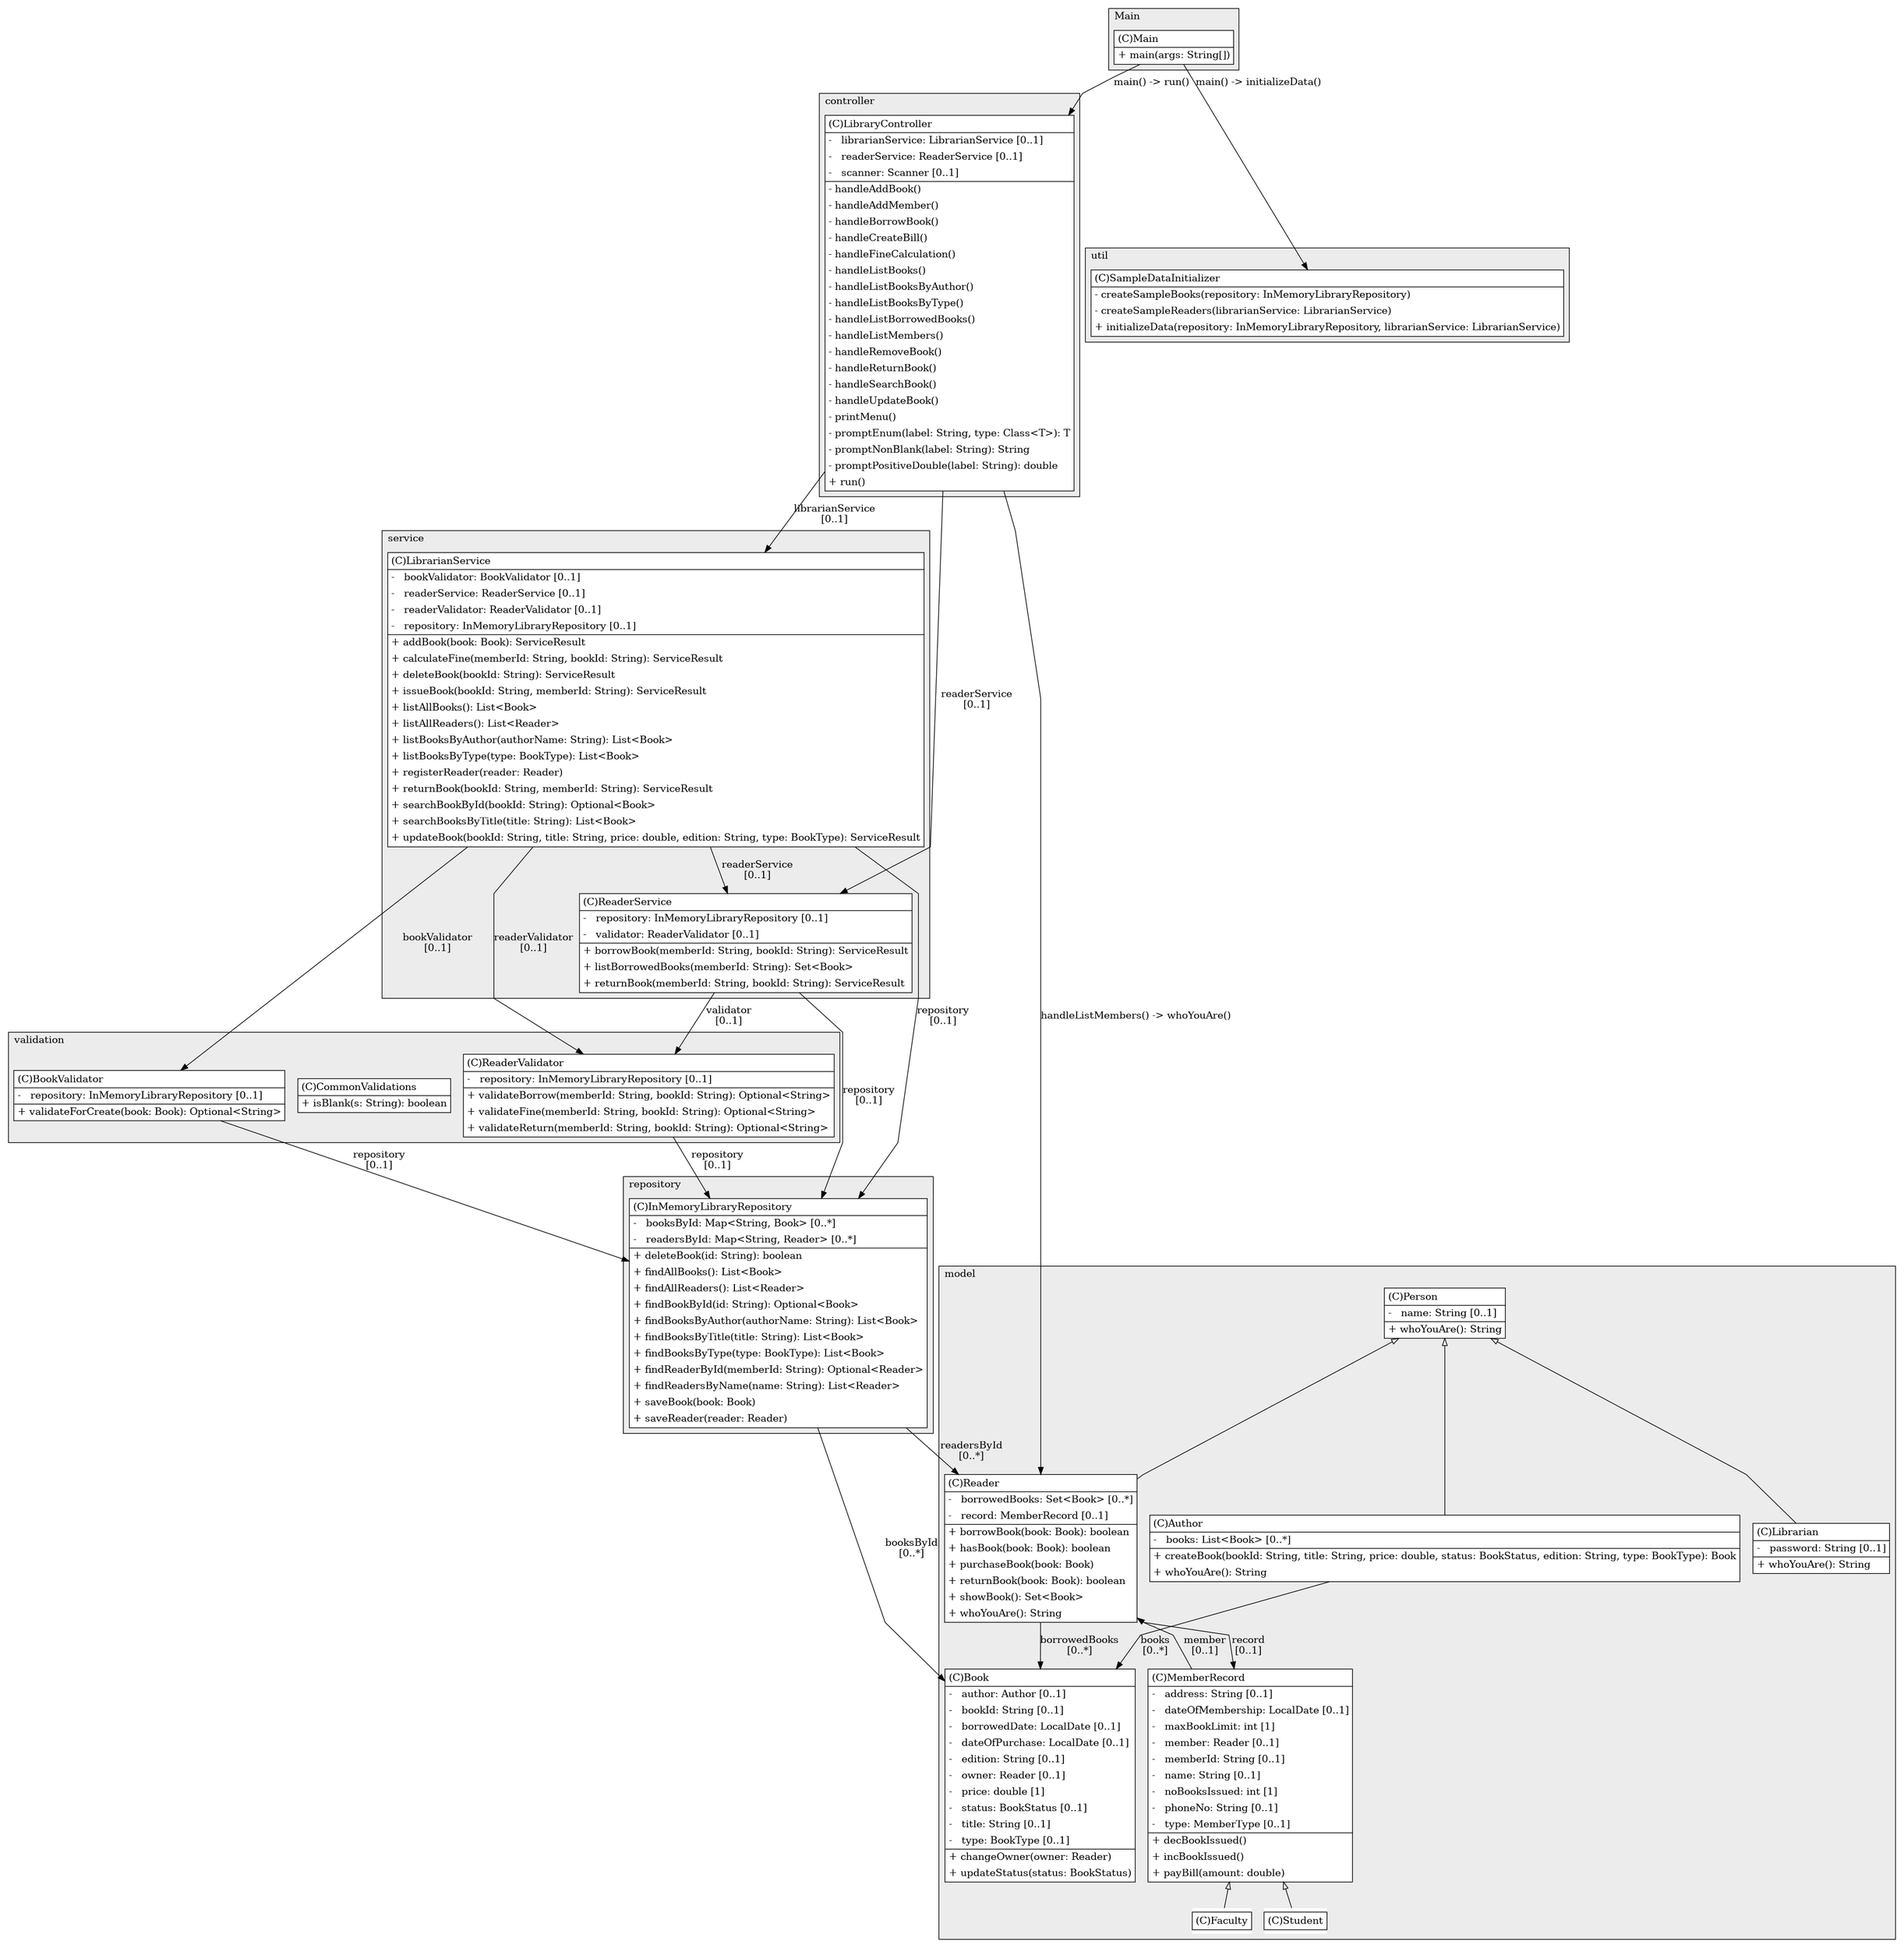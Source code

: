 @startuml

/' diagram meta data start
config=StructureConfiguration;
{
  "projectClassification": {
    "searchMode": "OpenProject", // OpenProject, AllProjects
    "includedProjects": "",
    "pathEndKeywords": "*.impl",
    "isClientPath": "",
    "isClientName": "",
    "isTestPath": "",
    "isTestName": "",
    "isMappingPath": "",
    "isMappingName": "",
    "isDataAccessPath": "",
    "isDataAccessName": "",
    "isDataStructurePath": "",
    "isDataStructureName": "",
    "isInterfaceStructuresPath": "",
    "isInterfaceStructuresName": "",
    "isEntryPointPath": "",
    "isEntryPointName": "",
    "treatFinalFieldsAsMandatory": false
  },
  "graphRestriction": {
    "classPackageExcludeFilter": "",
    "classPackageIncludeFilter": "",
    "classNameExcludeFilter": "",
    "classNameIncludeFilter": "",
    "methodNameExcludeFilter": "",
    "methodNameIncludeFilter": "",
    "removeByInheritance": "", // inheritance/annotation based filtering is done in a second step
    "removeByAnnotation": "",
    "removeByClassPackage": "", // cleanup the graph after inheritance/annotation based filtering is done
    "removeByClassName": "",
    "cutMappings": false,
    "cutEnum": true,
    "cutTests": true,
    "cutClient": true,
    "cutDataAccess": true,
    "cutInterfaceStructures": true,
    "cutDataStructures": true,
    "cutGetterAndSetter": true,
    "cutConstructors": true
  },
  "graphTraversal": {
    "forwardDepth": 6,
    "backwardDepth": 6,
    "classPackageExcludeFilter": "",
    "classPackageIncludeFilter": "",
    "classNameExcludeFilter": "",
    "classNameIncludeFilter": "",
    "methodNameExcludeFilter": "",
    "methodNameIncludeFilter": "",
    "hideMappings": false,
    "hideDataStructures": false,
    "hidePrivateMethods": true,
    "hideInterfaceCalls": true, // indirection: implementation -> interface (is hidden) -> implementation
    "onlyShowApplicationEntryPoints": false, // root node is included
    "useMethodCallsForStructureDiagram": "ForwardOnly" // ForwardOnly, BothDirections, No
  },
  "details": {
    "aggregation": "GroupByClass", // ByClass, GroupByClass, None
    "showClassGenericTypes": true,
    "showMethods": true,
    "showMethodParameterNames": true,
    "showMethodParameterTypes": true,
    "showMethodReturnType": true,
    "showPackageLevels": 2,
    "showDetailedClassStructure": true
  },
  "rootClass": "Main",
  "extensionCallbackMethod": "" // qualified.class.name#methodName - signature: public static String method(String)
}
diagram meta data end '/



digraph g {
    rankdir="TB"
    splines=polyline
    

'nodes 
subgraph cluster_104069929 { 
   	label=model
	labeljust=l
	fillcolor="#ececec"
	style=filled
   
   Author104069929[
	label=<<TABLE BORDER="1" CELLBORDER="0" CELLPADDING="4" CELLSPACING="0">
<TR><TD ALIGN="LEFT" >(C)Author</TD></TR>
<HR/>
<TR><TD ALIGN="LEFT" >-   books: List&lt;Book&gt; [0..*]</TD></TR>
<HR/>
<TR><TD ALIGN="LEFT" >+ createBook(bookId: String, title: String, price: double, status: BookStatus, edition: String, type: BookType): Book</TD></TR>
<TR><TD ALIGN="LEFT" >+ whoYouAre(): String</TD></TR>
</TABLE>>
	style=filled
	margin=0
	shape=plaintext
	fillcolor="#FFFFFF"
];

Book104069929[
	label=<<TABLE BORDER="1" CELLBORDER="0" CELLPADDING="4" CELLSPACING="0">
<TR><TD ALIGN="LEFT" >(C)Book</TD></TR>
<HR/>
<TR><TD ALIGN="LEFT" >-   author: Author [0..1]</TD></TR>
<TR><TD ALIGN="LEFT" >-   bookId: String [0..1]</TD></TR>
<TR><TD ALIGN="LEFT" >-   borrowedDate: LocalDate [0..1]</TD></TR>
<TR><TD ALIGN="LEFT" >-   dateOfPurchase: LocalDate [0..1]</TD></TR>
<TR><TD ALIGN="LEFT" >-   edition: String [0..1]</TD></TR>
<TR><TD ALIGN="LEFT" >-   owner: Reader [0..1]</TD></TR>
<TR><TD ALIGN="LEFT" >-   price: double [1]</TD></TR>
<TR><TD ALIGN="LEFT" >-   status: BookStatus [0..1]</TD></TR>
<TR><TD ALIGN="LEFT" >-   title: String [0..1]</TD></TR>
<TR><TD ALIGN="LEFT" >-   type: BookType [0..1]</TD></TR>
<HR/>
<TR><TD ALIGN="LEFT" >+ changeOwner(owner: Reader)</TD></TR>
<TR><TD ALIGN="LEFT" >+ updateStatus(status: BookStatus)</TD></TR>
</TABLE>>
	style=filled
	margin=0
	shape=plaintext
	fillcolor="#FFFFFF"
];

Faculty104069929[
	label=<<TABLE BORDER="1" CELLBORDER="0" CELLPADDING="4" CELLSPACING="0">
<TR><TD ALIGN="LEFT" >(C)Faculty</TD></TR>
</TABLE>>
	style=filled
	margin=0
	shape=plaintext
	fillcolor="#FFFFFF"
];

Librarian104069929[
	label=<<TABLE BORDER="1" CELLBORDER="0" CELLPADDING="4" CELLSPACING="0">
<TR><TD ALIGN="LEFT" >(C)Librarian</TD></TR>
<HR/>
<TR><TD ALIGN="LEFT" >-   password: String [0..1]</TD></TR>
<HR/>
<TR><TD ALIGN="LEFT" >+ whoYouAre(): String</TD></TR>
</TABLE>>
	style=filled
	margin=0
	shape=plaintext
	fillcolor="#FFFFFF"
];

MemberRecord104069929[
	label=<<TABLE BORDER="1" CELLBORDER="0" CELLPADDING="4" CELLSPACING="0">
<TR><TD ALIGN="LEFT" >(C)MemberRecord</TD></TR>
<HR/>
<TR><TD ALIGN="LEFT" >-   address: String [0..1]</TD></TR>
<TR><TD ALIGN="LEFT" >-   dateOfMembership: LocalDate [0..1]</TD></TR>
<TR><TD ALIGN="LEFT" >-   maxBookLimit: int [1]</TD></TR>
<TR><TD ALIGN="LEFT" >-   member: Reader [0..1]</TD></TR>
<TR><TD ALIGN="LEFT" >-   memberId: String [0..1]</TD></TR>
<TR><TD ALIGN="LEFT" >-   name: String [0..1]</TD></TR>
<TR><TD ALIGN="LEFT" >-   noBooksIssued: int [1]</TD></TR>
<TR><TD ALIGN="LEFT" >-   phoneNo: String [0..1]</TD></TR>
<TR><TD ALIGN="LEFT" >-   type: MemberType [0..1]</TD></TR>
<HR/>
<TR><TD ALIGN="LEFT" >+ decBookIssued()</TD></TR>
<TR><TD ALIGN="LEFT" >+ incBookIssued()</TD></TR>
<TR><TD ALIGN="LEFT" >+ payBill(amount: double)</TD></TR>
</TABLE>>
	style=filled
	margin=0
	shape=plaintext
	fillcolor="#FFFFFF"
];

Person104069929[
	label=<<TABLE BORDER="1" CELLBORDER="0" CELLPADDING="4" CELLSPACING="0">
<TR><TD ALIGN="LEFT" >(C)Person</TD></TR>
<HR/>
<TR><TD ALIGN="LEFT" >-   name: String [0..1]</TD></TR>
<HR/>
<TR><TD ALIGN="LEFT" >+ whoYouAre(): String</TD></TR>
</TABLE>>
	style=filled
	margin=0
	shape=plaintext
	fillcolor="#FFFFFF"
];

Reader104069929[
	label=<<TABLE BORDER="1" CELLBORDER="0" CELLPADDING="4" CELLSPACING="0">
<TR><TD ALIGN="LEFT" >(C)Reader</TD></TR>
<HR/>
<TR><TD ALIGN="LEFT" >-   borrowedBooks: Set&lt;Book&gt; [0..*]</TD></TR>
<TR><TD ALIGN="LEFT" >-   record: MemberRecord [0..1]</TD></TR>
<HR/>
<TR><TD ALIGN="LEFT" >+ borrowBook(book: Book): boolean</TD></TR>
<TR><TD ALIGN="LEFT" >+ hasBook(book: Book): boolean</TD></TR>
<TR><TD ALIGN="LEFT" >+ purchaseBook(book: Book)</TD></TR>
<TR><TD ALIGN="LEFT" >+ returnBook(book: Book): boolean</TD></TR>
<TR><TD ALIGN="LEFT" >+ showBook(): Set&lt;Book&gt;</TD></TR>
<TR><TD ALIGN="LEFT" >+ whoYouAre(): String</TD></TR>
</TABLE>>
	style=filled
	margin=0
	shape=plaintext
	fillcolor="#FFFFFF"
];

Student104069929[
	label=<<TABLE BORDER="1" CELLBORDER="0" CELLPADDING="4" CELLSPACING="0">
<TR><TD ALIGN="LEFT" >(C)Student</TD></TR>
</TABLE>>
	style=filled
	margin=0
	shape=plaintext
	fillcolor="#FFFFFF"
];
} 

subgraph cluster_1950800714 { 
   	label=repository
	labeljust=l
	fillcolor="#ececec"
	style=filled
   
   InMemoryLibraryRepository1950800714[
	label=<<TABLE BORDER="1" CELLBORDER="0" CELLPADDING="4" CELLSPACING="0">
<TR><TD ALIGN="LEFT" >(C)InMemoryLibraryRepository</TD></TR>
<HR/>
<TR><TD ALIGN="LEFT" >-   booksById: Map&lt;String, Book&gt; [0..*]</TD></TR>
<TR><TD ALIGN="LEFT" >-   readersById: Map&lt;String, Reader&gt; [0..*]</TD></TR>
<HR/>
<TR><TD ALIGN="LEFT" >+ deleteBook(id: String): boolean</TD></TR>
<TR><TD ALIGN="LEFT" >+ findAllBooks(): List&lt;Book&gt;</TD></TR>
<TR><TD ALIGN="LEFT" >+ findAllReaders(): List&lt;Reader&gt;</TD></TR>
<TR><TD ALIGN="LEFT" >+ findBookById(id: String): Optional&lt;Book&gt;</TD></TR>
<TR><TD ALIGN="LEFT" >+ findBooksByAuthor(authorName: String): List&lt;Book&gt;</TD></TR>
<TR><TD ALIGN="LEFT" >+ findBooksByTitle(title: String): List&lt;Book&gt;</TD></TR>
<TR><TD ALIGN="LEFT" >+ findBooksByType(type: BookType): List&lt;Book&gt;</TD></TR>
<TR><TD ALIGN="LEFT" >+ findReaderById(memberId: String): Optional&lt;Reader&gt;</TD></TR>
<TR><TD ALIGN="LEFT" >+ findReadersByName(name: String): List&lt;Reader&gt;</TD></TR>
<TR><TD ALIGN="LEFT" >+ saveBook(book: Book)</TD></TR>
<TR><TD ALIGN="LEFT" >+ saveReader(reader: Reader)</TD></TR>
</TABLE>>
	style=filled
	margin=0
	shape=plaintext
	fillcolor="#FFFFFF"
];
} 

subgraph cluster_1984153269 { 
   	label=service
	labeljust=l
	fillcolor="#ececec"
	style=filled
   
   LibrarianService1984153269[
	label=<<TABLE BORDER="1" CELLBORDER="0" CELLPADDING="4" CELLSPACING="0">
<TR><TD ALIGN="LEFT" >(C)LibrarianService</TD></TR>
<HR/>
<TR><TD ALIGN="LEFT" >-   bookValidator: BookValidator [0..1]</TD></TR>
<TR><TD ALIGN="LEFT" >-   readerService: ReaderService [0..1]</TD></TR>
<TR><TD ALIGN="LEFT" >-   readerValidator: ReaderValidator [0..1]</TD></TR>
<TR><TD ALIGN="LEFT" >-   repository: InMemoryLibraryRepository [0..1]</TD></TR>
<HR/>
<TR><TD ALIGN="LEFT" >+ addBook(book: Book): ServiceResult</TD></TR>
<TR><TD ALIGN="LEFT" >+ calculateFine(memberId: String, bookId: String): ServiceResult</TD></TR>
<TR><TD ALIGN="LEFT" >+ deleteBook(bookId: String): ServiceResult</TD></TR>
<TR><TD ALIGN="LEFT" >+ issueBook(bookId: String, memberId: String): ServiceResult</TD></TR>
<TR><TD ALIGN="LEFT" >+ listAllBooks(): List&lt;Book&gt;</TD></TR>
<TR><TD ALIGN="LEFT" >+ listAllReaders(): List&lt;Reader&gt;</TD></TR>
<TR><TD ALIGN="LEFT" >+ listBooksByAuthor(authorName: String): List&lt;Book&gt;</TD></TR>
<TR><TD ALIGN="LEFT" >+ listBooksByType(type: BookType): List&lt;Book&gt;</TD></TR>
<TR><TD ALIGN="LEFT" >+ registerReader(reader: Reader)</TD></TR>
<TR><TD ALIGN="LEFT" >+ returnBook(bookId: String, memberId: String): ServiceResult</TD></TR>
<TR><TD ALIGN="LEFT" >+ searchBookById(bookId: String): Optional&lt;Book&gt;</TD></TR>
<TR><TD ALIGN="LEFT" >+ searchBooksByTitle(title: String): List&lt;Book&gt;</TD></TR>
<TR><TD ALIGN="LEFT" >+ updateBook(bookId: String, title: String, price: double, edition: String, type: BookType): ServiceResult</TD></TR>
</TABLE>>
	style=filled
	margin=0
	shape=plaintext
	fillcolor="#FFFFFF"
];

ReaderService1984153269[
	label=<<TABLE BORDER="1" CELLBORDER="0" CELLPADDING="4" CELLSPACING="0">
<TR><TD ALIGN="LEFT" >(C)ReaderService</TD></TR>
<HR/>
<TR><TD ALIGN="LEFT" >-   repository: InMemoryLibraryRepository [0..1]</TD></TR>
<TR><TD ALIGN="LEFT" >-   validator: ReaderValidator [0..1]</TD></TR>
<HR/>
<TR><TD ALIGN="LEFT" >+ borrowBook(memberId: String, bookId: String): ServiceResult</TD></TR>
<TR><TD ALIGN="LEFT" >+ listBorrowedBooks(memberId: String): Set&lt;Book&gt;</TD></TR>
<TR><TD ALIGN="LEFT" >+ returnBook(memberId: String, bookId: String): ServiceResult</TD></TR>
</TABLE>>
	style=filled
	margin=0
	shape=plaintext
	fillcolor="#FFFFFF"
];
} 

subgraph cluster_2390489 { 
   	label=Main
	labeljust=l
	fillcolor="#ececec"
	style=filled
   
   Main2390489[
	label=<<TABLE BORDER="1" CELLBORDER="0" CELLPADDING="4" CELLSPACING="0">
<TR><TD ALIGN="LEFT" >(C)Main</TD></TR>
<HR/>
<TR><TD ALIGN="LEFT" >+ main(args: String[])</TD></TR>
</TABLE>>
	style=filled
	margin=0
	shape=plaintext
	fillcolor="#FFFFFF"
];
} 

subgraph cluster_3600386 { 
   	label=util
	labeljust=l
	fillcolor="#ececec"
	style=filled
   
   SampleDataInitializer3600386[
	label=<<TABLE BORDER="1" CELLBORDER="0" CELLPADDING="4" CELLSPACING="0">
<TR><TD ALIGN="LEFT" >(C)SampleDataInitializer</TD></TR>
<HR/>
<TR><TD ALIGN="LEFT" >- createSampleBooks(repository: InMemoryLibraryRepository)</TD></TR>
<TR><TD ALIGN="LEFT" >- createSampleReaders(librarianService: LibrarianService)</TD></TR>
<TR><TD ALIGN="LEFT" >+ initializeData(repository: InMemoryLibraryRepository, librarianService: LibrarianService)</TD></TR>
</TABLE>>
	style=filled
	margin=0
	shape=plaintext
	fillcolor="#FFFFFF"
];
} 

subgraph cluster_43562887 { 
   	label=validation
	labeljust=l
	fillcolor="#ececec"
	style=filled
   
   BookValidator43562887[
	label=<<TABLE BORDER="1" CELLBORDER="0" CELLPADDING="4" CELLSPACING="0">
<TR><TD ALIGN="LEFT" >(C)BookValidator</TD></TR>
<HR/>
<TR><TD ALIGN="LEFT" >-   repository: InMemoryLibraryRepository [0..1]</TD></TR>
<HR/>
<TR><TD ALIGN="LEFT" >+ validateForCreate(book: Book): Optional&lt;String&gt;</TD></TR>
</TABLE>>
	style=filled
	margin=0
	shape=plaintext
	fillcolor="#FFFFFF"
];

CommonValidations43562887[
	label=<<TABLE BORDER="1" CELLBORDER="0" CELLPADDING="4" CELLSPACING="0">
<TR><TD ALIGN="LEFT" >(C)CommonValidations</TD></TR>
<HR/>
<TR><TD ALIGN="LEFT" >+ isBlank(s: String): boolean</TD></TR>
</TABLE>>
	style=filled
	margin=0
	shape=plaintext
	fillcolor="#FFFFFF"
];

ReaderValidator43562887[
	label=<<TABLE BORDER="1" CELLBORDER="0" CELLPADDING="4" CELLSPACING="0">
<TR><TD ALIGN="LEFT" >(C)ReaderValidator</TD></TR>
<HR/>
<TR><TD ALIGN="LEFT" >-   repository: InMemoryLibraryRepository [0..1]</TD></TR>
<HR/>
<TR><TD ALIGN="LEFT" >+ validateBorrow(memberId: String, bookId: String): Optional&lt;String&gt;</TD></TR>
<TR><TD ALIGN="LEFT" >+ validateFine(memberId: String, bookId: String): Optional&lt;String&gt;</TD></TR>
<TR><TD ALIGN="LEFT" >+ validateReturn(memberId: String, bookId: String): Optional&lt;String&gt;</TD></TR>
</TABLE>>
	style=filled
	margin=0
	shape=plaintext
	fillcolor="#FFFFFF"
];
} 

subgraph cluster_637428636 { 
   	label=controller
	labeljust=l
	fillcolor="#ececec"
	style=filled
   
   LibraryController637428636[
	label=<<TABLE BORDER="1" CELLBORDER="0" CELLPADDING="4" CELLSPACING="0">
<TR><TD ALIGN="LEFT" >(C)LibraryController</TD></TR>
<HR/>
<TR><TD ALIGN="LEFT" >-   librarianService: LibrarianService [0..1]</TD></TR>
<TR><TD ALIGN="LEFT" >-   readerService: ReaderService [0..1]</TD></TR>
<TR><TD ALIGN="LEFT" >-   scanner: Scanner [0..1]</TD></TR>
<HR/>
<TR><TD ALIGN="LEFT" >- handleAddBook()</TD></TR>
<TR><TD ALIGN="LEFT" >- handleAddMember()</TD></TR>
<TR><TD ALIGN="LEFT" >- handleBorrowBook()</TD></TR>
<TR><TD ALIGN="LEFT" >- handleCreateBill()</TD></TR>
<TR><TD ALIGN="LEFT" >- handleFineCalculation()</TD></TR>
<TR><TD ALIGN="LEFT" >- handleListBooks()</TD></TR>
<TR><TD ALIGN="LEFT" >- handleListBooksByAuthor()</TD></TR>
<TR><TD ALIGN="LEFT" >- handleListBooksByType()</TD></TR>
<TR><TD ALIGN="LEFT" >- handleListBorrowedBooks()</TD></TR>
<TR><TD ALIGN="LEFT" >- handleListMembers()</TD></TR>
<TR><TD ALIGN="LEFT" >- handleRemoveBook()</TD></TR>
<TR><TD ALIGN="LEFT" >- handleReturnBook()</TD></TR>
<TR><TD ALIGN="LEFT" >- handleSearchBook()</TD></TR>
<TR><TD ALIGN="LEFT" >- handleUpdateBook()</TD></TR>
<TR><TD ALIGN="LEFT" >- printMenu()</TD></TR>
<TR><TD ALIGN="LEFT" >- promptEnum(label: String, type: Class&lt;T&gt;): T</TD></TR>
<TR><TD ALIGN="LEFT" >- promptNonBlank(label: String): String</TD></TR>
<TR><TD ALIGN="LEFT" >- promptPositiveDouble(label: String): double</TD></TR>
<TR><TD ALIGN="LEFT" >+ run()</TD></TR>
</TABLE>>
	style=filled
	margin=0
	shape=plaintext
	fillcolor="#FFFFFF"
];
} 

'edges    
Author104069929 -> Book104069929[label="books
[0..*]"];
BookValidator43562887 -> InMemoryLibraryRepository1950800714[label="repository
[0..1]"];
InMemoryLibraryRepository1950800714 -> Book104069929[label="booksById
[0..*]"];
InMemoryLibraryRepository1950800714 -> Reader104069929[label="readersById
[0..*]"];
LibrarianService1984153269 -> BookValidator43562887[label="bookValidator
[0..1]"];
LibrarianService1984153269 -> InMemoryLibraryRepository1950800714[label="repository
[0..1]"];
LibrarianService1984153269 -> ReaderService1984153269[label="readerService
[0..1]"];
LibrarianService1984153269 -> ReaderValidator43562887[label="readerValidator
[0..1]"];
LibraryController637428636 -> LibrarianService1984153269[label="librarianService
[0..1]"];
LibraryController637428636 -> Reader104069929[label="handleListMembers() -> whoYouAre()"];
LibraryController637428636 -> ReaderService1984153269[label="readerService
[0..1]"];
Main2390489 -> LibraryController637428636[label="main() -> run()"];
Main2390489 -> SampleDataInitializer3600386[label="main() -> initializeData()"];
MemberRecord104069929 -> Faculty104069929[arrowhead=none, arrowtail=empty, dir=both];
MemberRecord104069929 -> Reader104069929[label="member
[0..1]"];
MemberRecord104069929 -> Student104069929[arrowhead=none, arrowtail=empty, dir=both];
Person104069929 -> Author104069929[arrowhead=none, arrowtail=empty, dir=both];
Person104069929 -> Librarian104069929[arrowhead=none, arrowtail=empty, dir=both];
Person104069929 -> Reader104069929[arrowhead=none, arrowtail=empty, dir=both];
Reader104069929 -> Book104069929[label="borrowedBooks
[0..*]"];
Reader104069929 -> MemberRecord104069929[label="record
[0..1]"];
ReaderService1984153269 -> InMemoryLibraryRepository1950800714[label="repository
[0..1]"];
ReaderService1984153269 -> ReaderValidator43562887[label="validator
[0..1]"];
ReaderValidator43562887 -> InMemoryLibraryRepository1950800714[label="repository
[0..1]"];
    
}
@enduml